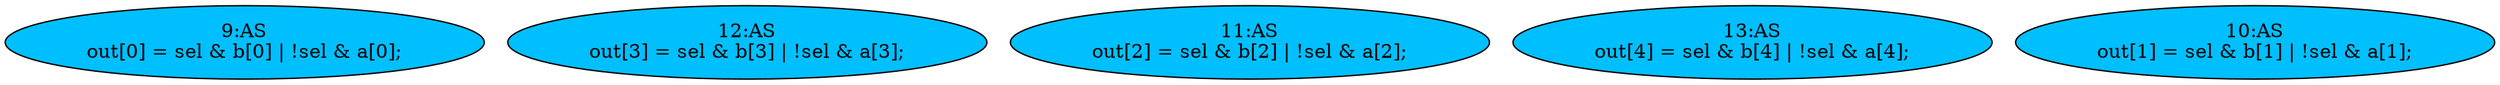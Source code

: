 strict digraph "compose( ,  )" {
	node [label="\N"];
	"9:AS"	[ast="<pyverilog.vparser.ast.Assign object at 0x7fc78a3a33d0>",
		def_var="['out']",
		fillcolor=deepskyblue,
		label="9:AS
out[0] = sel & b[0] | !sel & a[0];",
		statements="[]",
		style=filled,
		typ=Assign,
		use_var="['sel', 'b', 'sel', 'a']"];
	"12:AS"	[ast="<pyverilog.vparser.ast.Assign object at 0x7fc78a3c6510>",
		def_var="['out']",
		fillcolor=deepskyblue,
		label="12:AS
out[3] = sel & b[3] | !sel & a[3];",
		statements="[]",
		style=filled,
		typ=Assign,
		use_var="['sel', 'b', 'sel', 'a']"];
	"11:AS"	[ast="<pyverilog.vparser.ast.Assign object at 0x7fc78a3a6f50>",
		def_var="['out']",
		fillcolor=deepskyblue,
		label="11:AS
out[2] = sel & b[2] | !sel & a[2];",
		statements="[]",
		style=filled,
		typ=Assign,
		use_var="['sel', 'b', 'sel', 'a']"];
	"13:AS"	[ast="<pyverilog.vparser.ast.Assign object at 0x7fc78a258990>",
		def_var="['out']",
		fillcolor=deepskyblue,
		label="13:AS
out[4] = sel & b[4] | !sel & a[4];",
		statements="[]",
		style=filled,
		typ=Assign,
		use_var="['sel', 'b', 'sel', 'a']"];
	"10:AS"	[ast="<pyverilog.vparser.ast.Assign object at 0x7fc78a3b1250>",
		def_var="['out']",
		fillcolor=deepskyblue,
		label="10:AS
out[1] = sel & b[1] | !sel & a[1];",
		statements="[]",
		style=filled,
		typ=Assign,
		use_var="['sel', 'b', 'sel', 'a']"];
}
